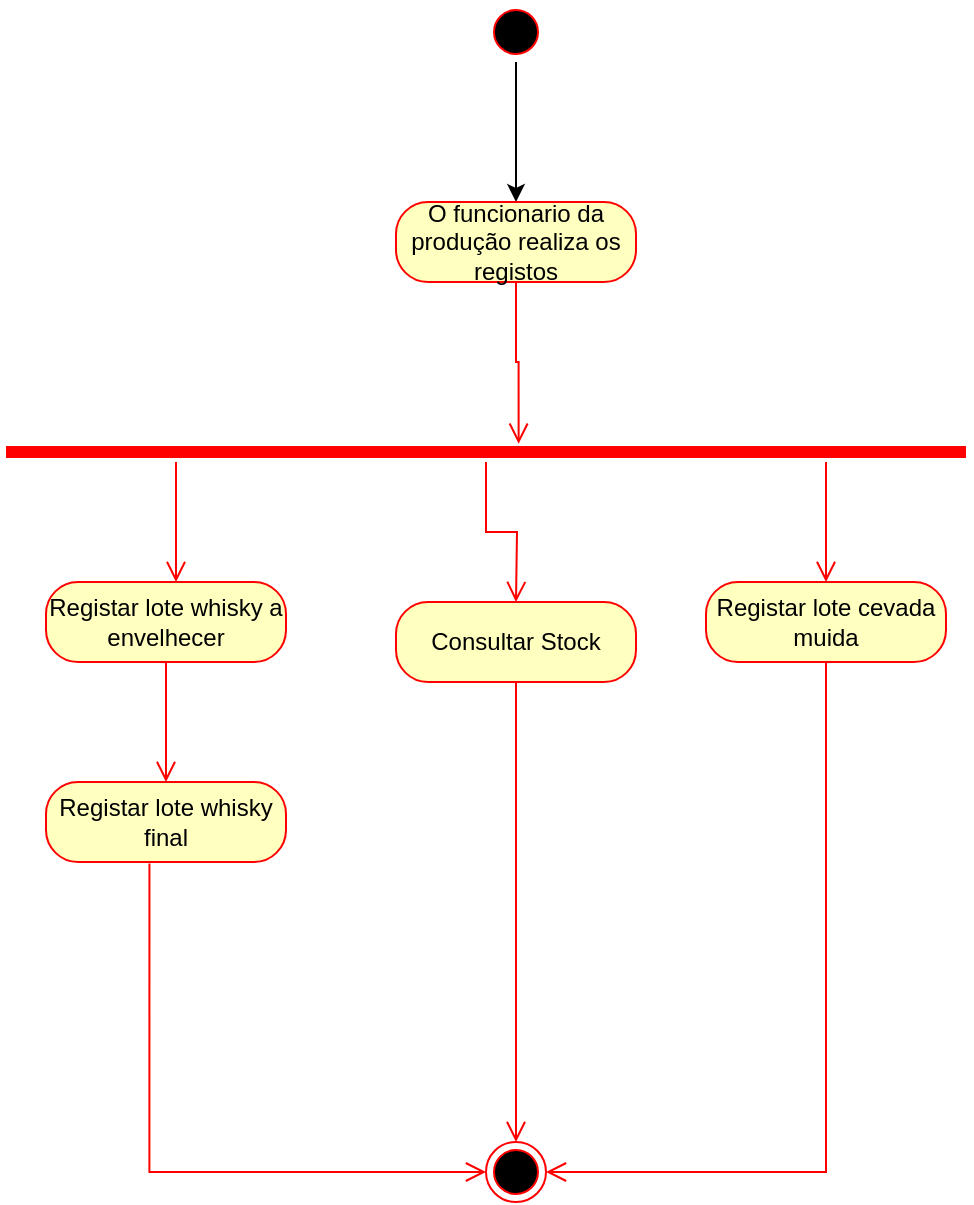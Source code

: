 <mxfile version="22.0.3" type="device">
  <diagram name="Página-1" id="GfIBeHvkJBZ-xnpEWrp3">
    <mxGraphModel dx="1151" dy="1842" grid="1" gridSize="10" guides="1" tooltips="1" connect="1" arrows="1" fold="1" page="1" pageScale="1" pageWidth="827" pageHeight="1169" math="0" shadow="0">
      <root>
        <mxCell id="0" />
        <mxCell id="1" parent="0" />
        <mxCell id="2HN6KsuQQwCVqrs9xuk_-20" value="" style="edgeStyle=orthogonalEdgeStyle;rounded=0;orthogonalLoop=1;jettySize=auto;html=1;" edge="1" parent="1" source="2HN6KsuQQwCVqrs9xuk_-1" target="2HN6KsuQQwCVqrs9xuk_-16">
          <mxGeometry relative="1" as="geometry" />
        </mxCell>
        <mxCell id="2HN6KsuQQwCVqrs9xuk_-1" value="" style="ellipse;html=1;shape=startState;fillColor=#000000;strokeColor=#ff0000;" vertex="1" parent="1">
          <mxGeometry x="380" y="-100" width="30" height="30" as="geometry" />
        </mxCell>
        <mxCell id="2HN6KsuQQwCVqrs9xuk_-3" value="" style="shape=line;html=1;strokeWidth=6;strokeColor=#ff0000;" vertex="1" parent="1">
          <mxGeometry x="140" y="120" width="480" height="10" as="geometry" />
        </mxCell>
        <mxCell id="2HN6KsuQQwCVqrs9xuk_-4" value="" style="edgeStyle=orthogonalEdgeStyle;html=1;verticalAlign=bottom;endArrow=open;endSize=8;strokeColor=#ff0000;rounded=0;" edge="1" source="2HN6KsuQQwCVqrs9xuk_-3" parent="1">
          <mxGeometry relative="1" as="geometry">
            <mxPoint x="395" y="200" as="targetPoint" />
          </mxGeometry>
        </mxCell>
        <mxCell id="2HN6KsuQQwCVqrs9xuk_-5" value="Consultar Stock" style="rounded=1;whiteSpace=wrap;html=1;arcSize=40;fontColor=#000000;fillColor=#ffffc0;strokeColor=#ff0000;" vertex="1" parent="1">
          <mxGeometry x="335" y="200" width="120" height="40" as="geometry" />
        </mxCell>
        <mxCell id="2HN6KsuQQwCVqrs9xuk_-6" value="" style="edgeStyle=orthogonalEdgeStyle;html=1;verticalAlign=bottom;endArrow=open;endSize=8;strokeColor=#ff0000;rounded=0;entryX=0.5;entryY=0;entryDx=0;entryDy=0;" edge="1" source="2HN6KsuQQwCVqrs9xuk_-5" parent="1" target="2HN6KsuQQwCVqrs9xuk_-15">
          <mxGeometry relative="1" as="geometry">
            <mxPoint x="395" y="300" as="targetPoint" />
          </mxGeometry>
        </mxCell>
        <mxCell id="2HN6KsuQQwCVqrs9xuk_-7" value="" style="edgeStyle=orthogonalEdgeStyle;html=1;verticalAlign=bottom;endArrow=open;endSize=8;strokeColor=#ff0000;rounded=0;" edge="1" parent="1">
          <mxGeometry relative="1" as="geometry">
            <mxPoint x="550" y="190" as="targetPoint" />
            <mxPoint x="550" y="130" as="sourcePoint" />
          </mxGeometry>
        </mxCell>
        <mxCell id="2HN6KsuQQwCVqrs9xuk_-8" value="Registar lote cevada muida" style="rounded=1;whiteSpace=wrap;html=1;arcSize=40;fontColor=#000000;fillColor=#ffffc0;strokeColor=#ff0000;" vertex="1" parent="1">
          <mxGeometry x="490" y="190" width="120" height="40" as="geometry" />
        </mxCell>
        <mxCell id="2HN6KsuQQwCVqrs9xuk_-9" value="" style="edgeStyle=orthogonalEdgeStyle;html=1;verticalAlign=bottom;endArrow=open;endSize=8;strokeColor=#ff0000;rounded=0;entryX=1;entryY=0.5;entryDx=0;entryDy=0;exitX=0.5;exitY=1;exitDx=0;exitDy=0;" edge="1" source="2HN6KsuQQwCVqrs9xuk_-8" parent="1" target="2HN6KsuQQwCVqrs9xuk_-15">
          <mxGeometry relative="1" as="geometry">
            <mxPoint x="550" y="290" as="targetPoint" />
          </mxGeometry>
        </mxCell>
        <mxCell id="2HN6KsuQQwCVqrs9xuk_-10" value="" style="edgeStyle=orthogonalEdgeStyle;html=1;verticalAlign=bottom;endArrow=open;endSize=8;strokeColor=#ff0000;rounded=0;" edge="1" parent="1">
          <mxGeometry relative="1" as="geometry">
            <mxPoint x="225" y="190" as="targetPoint" />
            <mxPoint x="225" y="130" as="sourcePoint" />
            <Array as="points">
              <mxPoint x="225" y="150" />
              <mxPoint x="225" y="150" />
            </Array>
          </mxGeometry>
        </mxCell>
        <mxCell id="2HN6KsuQQwCVqrs9xuk_-11" value="Registar lote whisky a envelhecer" style="rounded=1;whiteSpace=wrap;html=1;arcSize=40;fontColor=#000000;fillColor=#ffffc0;strokeColor=#ff0000;" vertex="1" parent="1">
          <mxGeometry x="160" y="190" width="120" height="40" as="geometry" />
        </mxCell>
        <mxCell id="2HN6KsuQQwCVqrs9xuk_-12" value="" style="edgeStyle=orthogonalEdgeStyle;html=1;verticalAlign=bottom;endArrow=open;endSize=8;strokeColor=#ff0000;rounded=0;" edge="1" source="2HN6KsuQQwCVqrs9xuk_-11" parent="1">
          <mxGeometry relative="1" as="geometry">
            <mxPoint x="220" y="290" as="targetPoint" />
          </mxGeometry>
        </mxCell>
        <mxCell id="2HN6KsuQQwCVqrs9xuk_-13" value="Registar lote whisky final" style="rounded=1;whiteSpace=wrap;html=1;arcSize=40;fontColor=#000000;fillColor=#ffffc0;strokeColor=#ff0000;" vertex="1" parent="1">
          <mxGeometry x="160" y="290" width="120" height="40" as="geometry" />
        </mxCell>
        <mxCell id="2HN6KsuQQwCVqrs9xuk_-14" value="" style="edgeStyle=orthogonalEdgeStyle;html=1;verticalAlign=bottom;endArrow=open;endSize=8;strokeColor=#ff0000;rounded=0;entryX=0;entryY=0.5;entryDx=0;entryDy=0;exitX=0.431;exitY=1.019;exitDx=0;exitDy=0;exitPerimeter=0;" edge="1" source="2HN6KsuQQwCVqrs9xuk_-13" parent="1" target="2HN6KsuQQwCVqrs9xuk_-15">
          <mxGeometry relative="1" as="geometry">
            <mxPoint x="220" y="390" as="targetPoint" />
          </mxGeometry>
        </mxCell>
        <mxCell id="2HN6KsuQQwCVqrs9xuk_-15" value="" style="ellipse;html=1;shape=endState;fillColor=#000000;strokeColor=#ff0000;" vertex="1" parent="1">
          <mxGeometry x="380" y="470" width="30" height="30" as="geometry" />
        </mxCell>
        <mxCell id="2HN6KsuQQwCVqrs9xuk_-16" value="O funcionario da produção realiza os registos" style="rounded=1;whiteSpace=wrap;html=1;arcSize=40;fontColor=#000000;fillColor=#ffffc0;strokeColor=#ff0000;" vertex="1" parent="1">
          <mxGeometry x="335" width="120" height="40" as="geometry" />
        </mxCell>
        <mxCell id="2HN6KsuQQwCVqrs9xuk_-17" value="" style="edgeStyle=orthogonalEdgeStyle;html=1;verticalAlign=bottom;endArrow=open;endSize=8;strokeColor=#ff0000;rounded=0;entryX=0.534;entryY=0.089;entryDx=0;entryDy=0;entryPerimeter=0;" edge="1" source="2HN6KsuQQwCVqrs9xuk_-16" parent="1" target="2HN6KsuQQwCVqrs9xuk_-3">
          <mxGeometry relative="1" as="geometry">
            <mxPoint x="395" y="110" as="targetPoint" />
          </mxGeometry>
        </mxCell>
      </root>
    </mxGraphModel>
  </diagram>
</mxfile>
